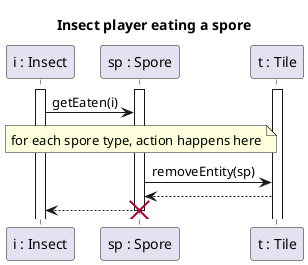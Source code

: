 @startuml Insect eating

title Insect player eating a spore

participant "i : Insect" as I
participant "sp : Spore" as Sp
participant "t : Tile" as T

activate I
activate T
activate Sp

I -> Sp : getEaten(i)
note over Sp : for each spore type, action happens here 
Sp -> T : removeEntity(sp)
T --> Sp
Sp --> I

destroy Sp


@enduml